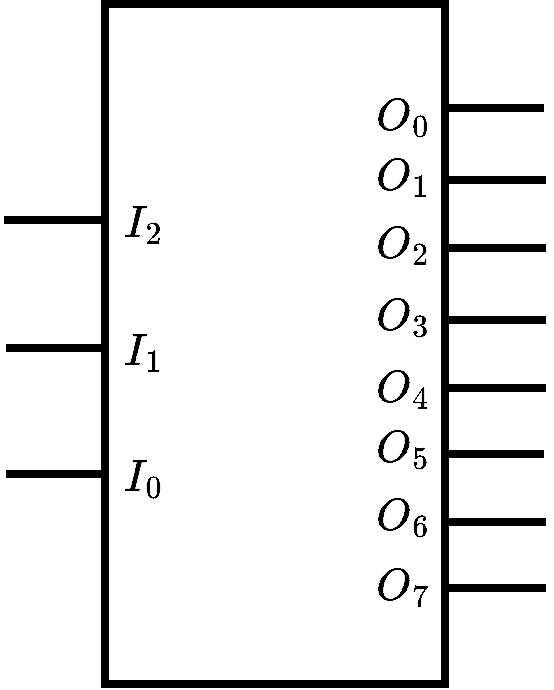 <mxfile version="26.0.16">
  <diagram name="Page-1" id="CIo1ybvOrH7u_SUPZsDl">
    <mxGraphModel dx="1114" dy="835" grid="1" gridSize="10" guides="1" tooltips="1" connect="1" arrows="1" fold="1" page="1" pageScale="1" pageWidth="850" pageHeight="1100" math="1" shadow="0">
      <root>
        <mxCell id="0" />
        <mxCell id="1" parent="0" />
        <mxCell id="1iXeRK8cjxEeV5GBkT35-29" value="" style="group" vertex="1" connectable="0" parent="1">
          <mxGeometry x="310" y="230" width="271" height="340" as="geometry" />
        </mxCell>
        <mxCell id="1iXeRK8cjxEeV5GBkT35-6" value="" style="rounded=0;whiteSpace=wrap;html=1;strokeWidth=4;fontStyle=1;fontSize=19;" vertex="1" parent="1iXeRK8cjxEeV5GBkT35-29">
          <mxGeometry x="50.5" width="170" height="340" as="geometry" />
        </mxCell>
        <mxCell id="1iXeRK8cjxEeV5GBkT35-7" value="" style="endArrow=none;html=1;rounded=0;strokeWidth=4;fontStyle=1;fontSize=19;" edge="1" parent="1iXeRK8cjxEeV5GBkT35-29">
          <mxGeometry width="50" height="50" relative="1" as="geometry">
            <mxPoint x="220.5" y="52" as="sourcePoint" />
            <mxPoint x="270" y="52" as="targetPoint" />
          </mxGeometry>
        </mxCell>
        <mxCell id="1iXeRK8cjxEeV5GBkT35-8" value="" style="endArrow=none;html=1;rounded=0;strokeWidth=4;fontStyle=1;fontSize=19;" edge="1" parent="1iXeRK8cjxEeV5GBkT35-29">
          <mxGeometry width="50" height="50" relative="1" as="geometry">
            <mxPoint x="221.5" y="88" as="sourcePoint" />
            <mxPoint x="271" y="88" as="targetPoint" />
          </mxGeometry>
        </mxCell>
        <mxCell id="1iXeRK8cjxEeV5GBkT35-9" value="" style="endArrow=none;html=1;rounded=0;strokeWidth=4;fontStyle=1;fontSize=19;" edge="1" parent="1iXeRK8cjxEeV5GBkT35-29">
          <mxGeometry width="50" height="50" relative="1" as="geometry">
            <mxPoint x="221.5" y="122" as="sourcePoint" />
            <mxPoint x="271" y="122" as="targetPoint" />
          </mxGeometry>
        </mxCell>
        <mxCell id="1iXeRK8cjxEeV5GBkT35-10" value="" style="endArrow=none;html=1;rounded=0;strokeWidth=4;fontStyle=1;fontSize=19;" edge="1" parent="1iXeRK8cjxEeV5GBkT35-29">
          <mxGeometry width="50" height="50" relative="1" as="geometry">
            <mxPoint x="221.5" y="158" as="sourcePoint" />
            <mxPoint x="271" y="158" as="targetPoint" />
          </mxGeometry>
        </mxCell>
        <mxCell id="1iXeRK8cjxEeV5GBkT35-11" value="" style="endArrow=none;html=1;rounded=0;strokeWidth=4;fontStyle=1;fontSize=19;" edge="1" parent="1iXeRK8cjxEeV5GBkT35-29">
          <mxGeometry width="50" height="50" relative="1" as="geometry">
            <mxPoint x="221.5" y="192" as="sourcePoint" />
            <mxPoint x="271" y="192" as="targetPoint" />
          </mxGeometry>
        </mxCell>
        <mxCell id="1iXeRK8cjxEeV5GBkT35-12" value="" style="endArrow=none;html=1;rounded=0;strokeWidth=4;fontStyle=1;fontSize=19;" edge="1" parent="1iXeRK8cjxEeV5GBkT35-29">
          <mxGeometry width="50" height="50" relative="1" as="geometry">
            <mxPoint x="220.5" y="225" as="sourcePoint" />
            <mxPoint x="270" y="225" as="targetPoint" />
          </mxGeometry>
        </mxCell>
        <mxCell id="1iXeRK8cjxEeV5GBkT35-13" value="" style="endArrow=none;html=1;rounded=0;strokeWidth=4;fontStyle=1;fontSize=19;" edge="1" parent="1iXeRK8cjxEeV5GBkT35-29">
          <mxGeometry width="50" height="50" relative="1" as="geometry">
            <mxPoint x="221.5" y="259" as="sourcePoint" />
            <mxPoint x="271" y="259" as="targetPoint" />
          </mxGeometry>
        </mxCell>
        <mxCell id="1iXeRK8cjxEeV5GBkT35-14" value="" style="endArrow=none;html=1;rounded=0;strokeWidth=4;fontStyle=1;fontSize=19;" edge="1" parent="1iXeRK8cjxEeV5GBkT35-29">
          <mxGeometry width="50" height="50" relative="1" as="geometry">
            <mxPoint x="221.5" y="292" as="sourcePoint" />
            <mxPoint x="271" y="292" as="targetPoint" />
          </mxGeometry>
        </mxCell>
        <mxCell id="1iXeRK8cjxEeV5GBkT35-15" value="" style="endArrow=none;html=1;rounded=0;strokeWidth=4;fontStyle=1;fontSize=19;" edge="1" parent="1iXeRK8cjxEeV5GBkT35-29">
          <mxGeometry width="50" height="50" relative="1" as="geometry">
            <mxPoint y="108" as="sourcePoint" />
            <mxPoint x="49.5" y="108" as="targetPoint" />
          </mxGeometry>
        </mxCell>
        <mxCell id="1iXeRK8cjxEeV5GBkT35-16" value="" style="endArrow=none;html=1;rounded=0;strokeWidth=4;fontStyle=1;fontSize=19;" edge="1" parent="1iXeRK8cjxEeV5GBkT35-29">
          <mxGeometry width="50" height="50" relative="1" as="geometry">
            <mxPoint x="1" y="172" as="sourcePoint" />
            <mxPoint x="50.5" y="172" as="targetPoint" />
          </mxGeometry>
        </mxCell>
        <mxCell id="1iXeRK8cjxEeV5GBkT35-17" value="" style="endArrow=none;html=1;rounded=0;strokeWidth=4;fontStyle=1;fontSize=19;" edge="1" parent="1iXeRK8cjxEeV5GBkT35-29">
          <mxGeometry width="50" height="50" relative="1" as="geometry">
            <mxPoint x="1" y="235" as="sourcePoint" />
            <mxPoint x="50.5" y="235" as="targetPoint" />
          </mxGeometry>
        </mxCell>
        <mxCell id="1iXeRK8cjxEeV5GBkT35-18" value="\(O_0\)" style="text;strokeColor=none;align=center;fillColor=none;html=1;verticalAlign=middle;whiteSpace=wrap;rounded=0;strokeWidth=4;fontStyle=1;fontSize=19;" vertex="1" parent="1iXeRK8cjxEeV5GBkT35-29">
          <mxGeometry x="170" y="42" width="60" height="30" as="geometry" />
        </mxCell>
        <mxCell id="1iXeRK8cjxEeV5GBkT35-19" value="\(O_1\)" style="text;strokeColor=none;align=center;fillColor=none;html=1;verticalAlign=middle;whiteSpace=wrap;rounded=0;strokeWidth=4;fontStyle=1;fontSize=19;" vertex="1" parent="1iXeRK8cjxEeV5GBkT35-29">
          <mxGeometry x="170" y="72" width="60" height="30" as="geometry" />
        </mxCell>
        <mxCell id="1iXeRK8cjxEeV5GBkT35-20" value="\(O_2\)" style="text;strokeColor=none;align=center;fillColor=none;html=1;verticalAlign=middle;whiteSpace=wrap;rounded=0;strokeWidth=4;fontStyle=1;fontSize=19;" vertex="1" parent="1iXeRK8cjxEeV5GBkT35-29">
          <mxGeometry x="170" y="106" width="60" height="30" as="geometry" />
        </mxCell>
        <mxCell id="1iXeRK8cjxEeV5GBkT35-21" value="\(O_3\)" style="text;strokeColor=none;align=center;fillColor=none;html=1;verticalAlign=middle;whiteSpace=wrap;rounded=0;strokeWidth=4;fontStyle=1;fontSize=19;" vertex="1" parent="1iXeRK8cjxEeV5GBkT35-29">
          <mxGeometry x="170" y="142" width="60" height="30" as="geometry" />
        </mxCell>
        <mxCell id="1iXeRK8cjxEeV5GBkT35-22" value="\(O_4\)" style="text;strokeColor=none;align=center;fillColor=none;html=1;verticalAlign=middle;whiteSpace=wrap;rounded=0;strokeWidth=4;fontStyle=1;fontSize=19;" vertex="1" parent="1iXeRK8cjxEeV5GBkT35-29">
          <mxGeometry x="170" y="178" width="60" height="30" as="geometry" />
        </mxCell>
        <mxCell id="1iXeRK8cjxEeV5GBkT35-23" value="\(O_5\)" style="text;strokeColor=none;align=center;fillColor=none;html=1;verticalAlign=middle;whiteSpace=wrap;rounded=0;strokeWidth=4;fontStyle=1;fontSize=19;" vertex="1" parent="1iXeRK8cjxEeV5GBkT35-29">
          <mxGeometry x="170" y="208" width="60" height="30" as="geometry" />
        </mxCell>
        <mxCell id="1iXeRK8cjxEeV5GBkT35-24" value="\(O_6\)" style="text;strokeColor=none;align=center;fillColor=none;html=1;verticalAlign=middle;whiteSpace=wrap;rounded=0;strokeWidth=4;fontStyle=1;fontSize=19;" vertex="1" parent="1iXeRK8cjxEeV5GBkT35-29">
          <mxGeometry x="170" y="242" width="60" height="30" as="geometry" />
        </mxCell>
        <mxCell id="1iXeRK8cjxEeV5GBkT35-25" value="\(O_7\)" style="text;strokeColor=none;align=center;fillColor=none;html=1;verticalAlign=middle;whiteSpace=wrap;rounded=0;strokeWidth=4;fontStyle=1;fontSize=19;" vertex="1" parent="1iXeRK8cjxEeV5GBkT35-29">
          <mxGeometry x="170" y="277" width="60" height="30" as="geometry" />
        </mxCell>
        <mxCell id="1iXeRK8cjxEeV5GBkT35-26" value="\(I_0\)" style="text;strokeColor=none;align=center;fillColor=none;html=1;verticalAlign=middle;whiteSpace=wrap;rounded=0;strokeWidth=4;fontStyle=1;fontSize=19;" vertex="1" parent="1iXeRK8cjxEeV5GBkT35-29">
          <mxGeometry x="40" y="222" width="60" height="30" as="geometry" />
        </mxCell>
        <mxCell id="1iXeRK8cjxEeV5GBkT35-27" value="\(I_1\)" style="text;strokeColor=none;align=center;fillColor=none;html=1;verticalAlign=middle;whiteSpace=wrap;rounded=0;strokeWidth=4;fontStyle=1;fontSize=19;" vertex="1" parent="1iXeRK8cjxEeV5GBkT35-29">
          <mxGeometry x="40" y="159" width="60" height="30" as="geometry" />
        </mxCell>
        <mxCell id="1iXeRK8cjxEeV5GBkT35-28" value="\(I_2\)" style="text;strokeColor=none;align=center;fillColor=none;html=1;verticalAlign=middle;whiteSpace=wrap;rounded=0;strokeWidth=4;fontStyle=1;fontSize=19;" vertex="1" parent="1iXeRK8cjxEeV5GBkT35-29">
          <mxGeometry x="40" y="95" width="60" height="30" as="geometry" />
        </mxCell>
      </root>
    </mxGraphModel>
  </diagram>
</mxfile>
